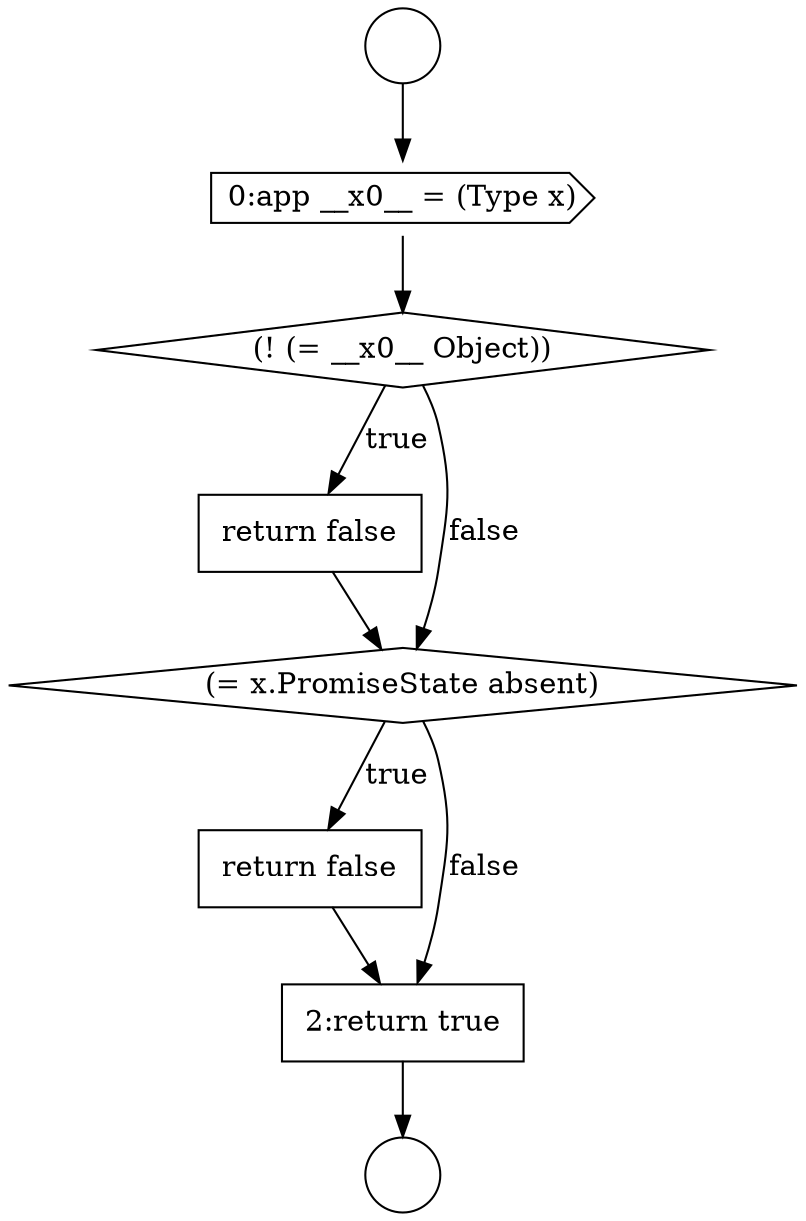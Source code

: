 digraph {
  node17463 [shape=diamond, label=<<font color="black">(! (= __x0__ Object))</font>> color="black" fillcolor="white" style=filled]
  node17466 [shape=none, margin=0, label=<<font color="black">
    <table border="0" cellborder="1" cellspacing="0" cellpadding="10">
      <tr><td align="left">return false</td></tr>
    </table>
  </font>> color="black" fillcolor="white" style=filled]
  node17467 [shape=none, margin=0, label=<<font color="black">
    <table border="0" cellborder="1" cellspacing="0" cellpadding="10">
      <tr><td align="left">2:return true</td></tr>
    </table>
  </font>> color="black" fillcolor="white" style=filled]
  node17462 [shape=cds, label=<<font color="black">0:app __x0__ = (Type x)</font>> color="black" fillcolor="white" style=filled]
  node17461 [shape=circle label=" " color="black" fillcolor="white" style=filled]
  node17464 [shape=none, margin=0, label=<<font color="black">
    <table border="0" cellborder="1" cellspacing="0" cellpadding="10">
      <tr><td align="left">return false</td></tr>
    </table>
  </font>> color="black" fillcolor="white" style=filled]
  node17460 [shape=circle label=" " color="black" fillcolor="white" style=filled]
  node17465 [shape=diamond, label=<<font color="black">(= x.PromiseState absent)</font>> color="black" fillcolor="white" style=filled]
  node17466 -> node17467 [ color="black"]
  node17464 -> node17465 [ color="black"]
  node17463 -> node17464 [label=<<font color="black">true</font>> color="black"]
  node17463 -> node17465 [label=<<font color="black">false</font>> color="black"]
  node17467 -> node17461 [ color="black"]
  node17460 -> node17462 [ color="black"]
  node17465 -> node17466 [label=<<font color="black">true</font>> color="black"]
  node17465 -> node17467 [label=<<font color="black">false</font>> color="black"]
  node17462 -> node17463 [ color="black"]
}
